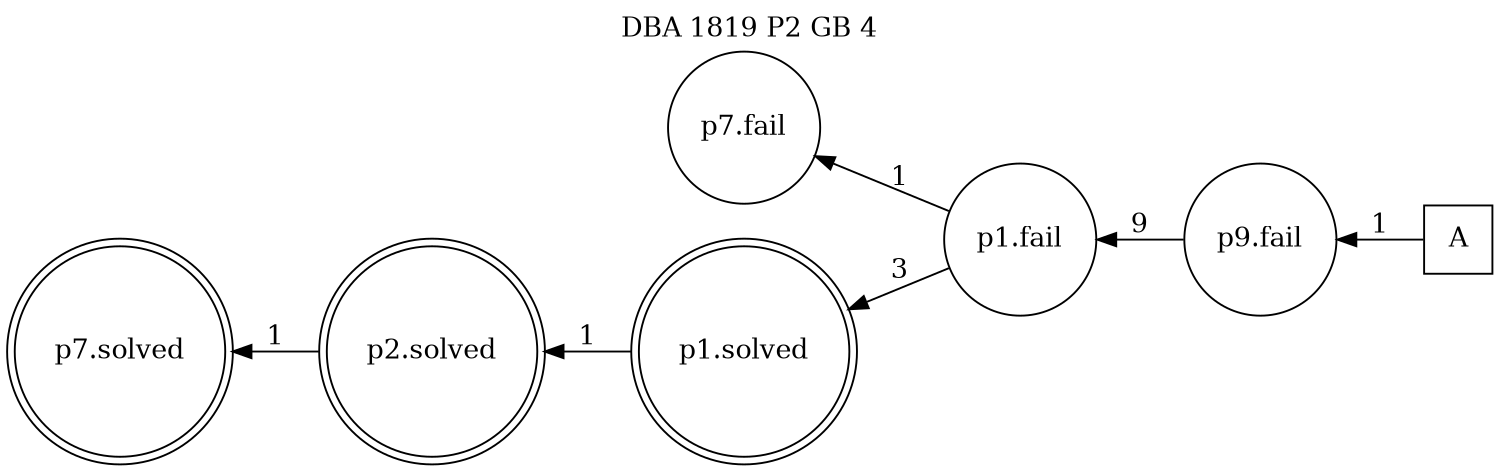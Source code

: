 digraph DBA_1819_P2_GB_4 {
labelloc="tl"
label= " DBA 1819 P2 GB 4 "
rankdir="RL";
graph [ size=" 10 , 10 !"]

"A" [shape="square" label="A"]
"p9.fail" [shape="circle" label="p9.fail"]
"p1.fail" [shape="circle" label="p1.fail"]
"p7.fail" [shape="circle" label="p7.fail"]
"p1.solved" [shape="doublecircle" label="p1.solved"]
"p2.solved" [shape="doublecircle" label="p2.solved"]
"p7.solved" [shape="doublecircle" label="p7.solved"]
"A" -> "p9.fail" [ label=1]
"p9.fail" -> "p1.fail" [ label=9]
"p1.fail" -> "p7.fail" [ label=1]
"p1.fail" -> "p1.solved" [ label=3]
"p1.solved" -> "p2.solved" [ label=1]
"p2.solved" -> "p7.solved" [ label=1]
}
